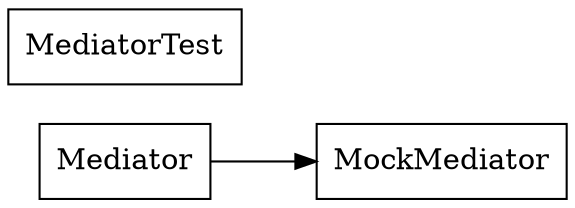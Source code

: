 strict digraph class_diagram {
  rankdir=LR;
  TypeMockMediator[
    label="MockMediator",
    URL="MockMediator.html",
    tooltip="org.puremvc.as2.patterns.mediator.MockMediator",
    shape="record"
  ];
  TypeMediatorTest[
    label="MediatorTest",
    URL="MediatorTest.html",
    tooltip="org.puremvc.as2.patterns.mediator.MediatorTest",
    shape="record"
  ];
  TypeMediator[
    label="Mediator",
    URL="Mediator.html",
    tooltip="org.puremvc.as2.patterns.mediator.Mediator",
    shape="record"
  ];
  TypeMediator -> TypeMockMediator;
}
